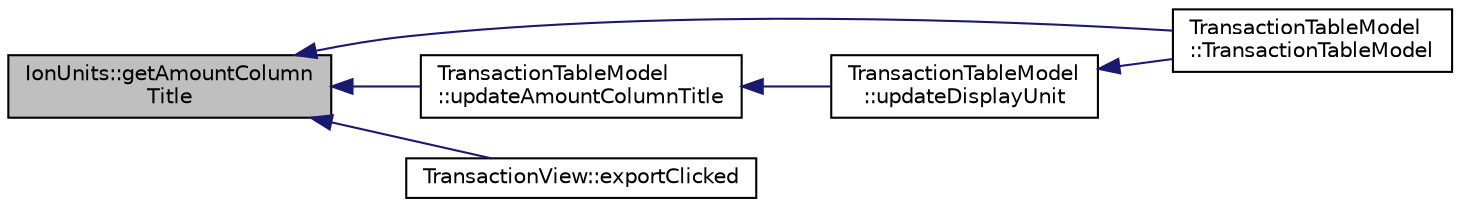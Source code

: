 digraph "IonUnits::getAmountColumnTitle"
{
  edge [fontname="Helvetica",fontsize="10",labelfontname="Helvetica",labelfontsize="10"];
  node [fontname="Helvetica",fontsize="10",shape=record];
  rankdir="LR";
  Node386 [label="IonUnits::getAmountColumn\lTitle",height=0.2,width=0.4,color="black", fillcolor="grey75", style="filled", fontcolor="black"];
  Node386 -> Node387 [dir="back",color="midnightblue",fontsize="10",style="solid",fontname="Helvetica"];
  Node387 [label="TransactionTableModel\l::TransactionTableModel",height=0.2,width=0.4,color="black", fillcolor="white", style="filled",URL="$d7/dfe/class_transaction_table_model.html#a6c10b7cab9804eee6df9e049a978dc62"];
  Node386 -> Node388 [dir="back",color="midnightblue",fontsize="10",style="solid",fontname="Helvetica"];
  Node388 [label="TransactionTableModel\l::updateAmountColumnTitle",height=0.2,width=0.4,color="black", fillcolor="white", style="filled",URL="$d7/dfe/class_transaction_table_model.html#acbb6e7531f507369ad18b656ad7b3f10",tooltip="Updates the column title to \"Amount (DisplayUnit)\" and emits headerDataChanged() signal for table hea..."];
  Node388 -> Node389 [dir="back",color="midnightblue",fontsize="10",style="solid",fontname="Helvetica"];
  Node389 [label="TransactionTableModel\l::updateDisplayUnit",height=0.2,width=0.4,color="black", fillcolor="white", style="filled",URL="$d7/dfe/class_transaction_table_model.html#a8b73ff7d72ec2dd69790bc61bbe8575e"];
  Node389 -> Node387 [dir="back",color="midnightblue",fontsize="10",style="solid",fontname="Helvetica"];
  Node386 -> Node390 [dir="back",color="midnightblue",fontsize="10",style="solid",fontname="Helvetica"];
  Node390 [label="TransactionView::exportClicked",height=0.2,width=0.4,color="black", fillcolor="white", style="filled",URL="$d2/d2c/class_transaction_view.html#a5983022ff1e5395f87de3c5728eff8da"];
}
